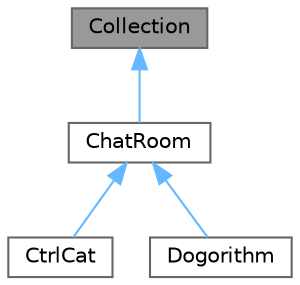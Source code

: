 digraph "Collection"
{
 // LATEX_PDF_SIZE
  bgcolor="transparent";
  edge [fontname=Helvetica,fontsize=10,labelfontname=Helvetica,labelfontsize=10];
  node [fontname=Helvetica,fontsize=10,shape=box,height=0.2,width=0.4];
  Node1 [id="Node000001",label="Collection",height=0.2,width=0.4,color="gray40", fillcolor="grey60", style="filled", fontcolor="black",tooltip="Abstract base class providing iterator interface for collections of users and messages."];
  Node1 -> Node2 [id="edge1_Node000001_Node000002",dir="back",color="steelblue1",style="solid",tooltip=" "];
  Node2 [id="Node000002",label="ChatRoom",height=0.2,width=0.4,color="gray40", fillcolor="white", style="filled",URL="$classChatRoom.html",tooltip="Abstract mediator class that coordinates communication between users."];
  Node2 -> Node3 [id="edge2_Node000002_Node000003",dir="back",color="steelblue1",style="solid",tooltip=" "];
  Node3 [id="Node000003",label="CtrlCat",height=0.2,width=0.4,color="gray40", fillcolor="white", style="filled",URL="$classCtrlCat.html",tooltip="Concrete chat room implementation for CtrlCat-themed discussions."];
  Node2 -> Node4 [id="edge3_Node000002_Node000004",dir="back",color="steelblue1",style="solid",tooltip=" "];
  Node4 [id="Node000004",label="Dogorithm",height=0.2,width=0.4,color="gray40", fillcolor="white", style="filled",URL="$classDogorithm.html",tooltip="Concrete chat room implementation for Dogorithm-themed discussions."];
}
